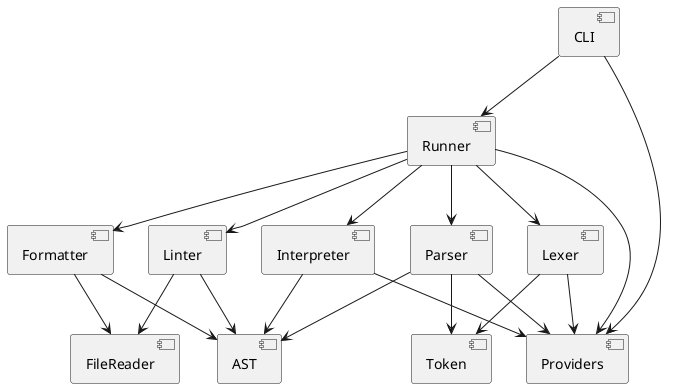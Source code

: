 @startuml

component Token
component FileReader
component Providers

component AST {
}

component Parser {
    [Parser] --> Token
    [Parser] --> AST
    [Parser] --> Providers
}

component Lexer {
    [Lexer] --> Token
    [Lexer] --> Providers
}

component Formatter {
    [Formatter] --> AST
    [Formatter] --> FileReader
}

component Interpreter {
    [Interpreter] --> AST
    [Interpreter] --> Providers
}

component Linter {
    [Linter] --> AST
    [Linter] --> FileReader
}

component Runner {
    [Runner] --> Lexer
    [Runner] --> Parser
    [Runner] --> Interpreter
    [Runner] --> Formatter
    [Runner] --> Providers
    [Runner] --> Linter
}

component CLI {
    [CLI] --> Runner
    [CLI] --> Providers
}

left to right direction
top to bottom direction

@enduml